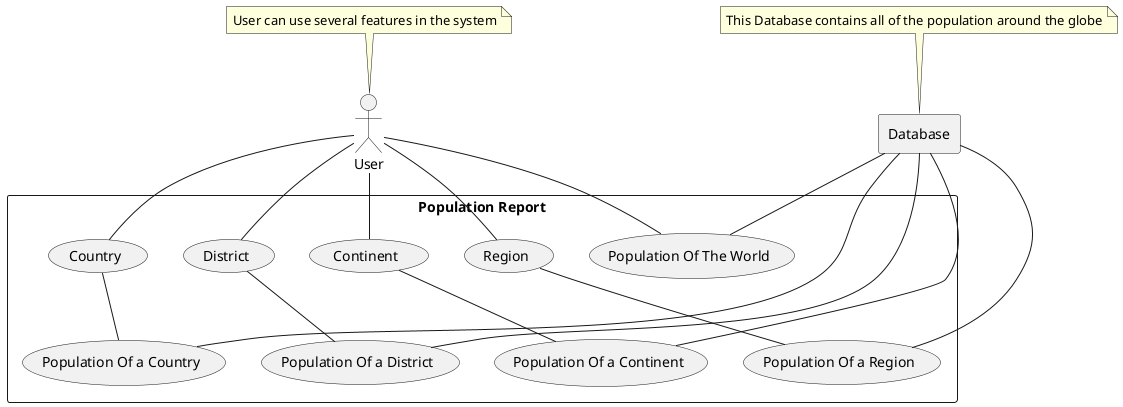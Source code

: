 @startuml
    actor user as "User"
    note top of user: User can use several features in the system
    rectangle db as "Database"
    note top of db: This Database contains all of the population around the globe
    rectangle "Population Report"{
        usecase P1 as "Population Of The World"
        usecase P2 as "Population Of a Continent"
        usecase continent as "Continent"
        usecase region as "Region"
        usecase country as "Country"
        usecase district as "District"
        usecase P3 as "Population Of a Region"
        usecase P4 as "Population Of a Country"
        usecase P5 as "Population Of a District"
        user -- P1
        user -- continent
        user -- region
        user -- country
        user -- district
        continent --P2
        region -- P3
        country -- P4
        district -- P5
        db -- P1
        db -- P2
        db -- P3
        db -- P4
        db -- P5
    }
@enduml
